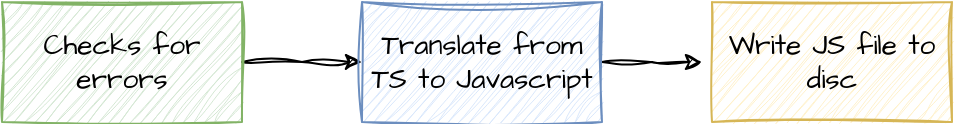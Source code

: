 <mxfile version="21.6.8" type="github">
  <diagram name="Page-1" id="mQZyDT6E7hfTlfs8Gn5O">
    <mxGraphModel dx="795" dy="540" grid="1" gridSize="10" guides="1" tooltips="1" connect="1" arrows="1" fold="1" page="1" pageScale="1" pageWidth="850" pageHeight="1100" math="0" shadow="0">
      <root>
        <mxCell id="0" />
        <mxCell id="1" parent="0" />
        <mxCell id="wpD44vO5bqIoTLOYyUFX-3" style="edgeStyle=orthogonalEdgeStyle;rounded=0;orthogonalLoop=1;jettySize=auto;html=1;exitX=1;exitY=0.5;exitDx=0;exitDy=0;sketch=1;curveFitting=1;jiggle=2;" edge="1" parent="1" source="wpD44vO5bqIoTLOYyUFX-1">
          <mxGeometry relative="1" as="geometry">
            <mxPoint x="250" y="280" as="targetPoint" />
          </mxGeometry>
        </mxCell>
        <mxCell id="wpD44vO5bqIoTLOYyUFX-1" value="&lt;font style=&quot;font-size: 14px;&quot;&gt;Checks for errors&lt;/font&gt;" style="rounded=0;whiteSpace=wrap;html=1;sketch=1;curveFitting=1;jiggle=2;fontFamily=Architects Daughter;fontSource=https%3A%2F%2Ffonts.googleapis.com%2Fcss%3Ffamily%3DArchitects%2BDaughter;fillColor=#d5e8d4;strokeColor=#82b366;" vertex="1" parent="1">
          <mxGeometry x="70" y="250" width="120" height="60" as="geometry" />
        </mxCell>
        <mxCell id="wpD44vO5bqIoTLOYyUFX-5" style="edgeStyle=orthogonalEdgeStyle;rounded=0;orthogonalLoop=1;jettySize=auto;html=1;exitX=1;exitY=0.5;exitDx=0;exitDy=0;sketch=1;curveFitting=1;jiggle=2;" edge="1" parent="1" source="wpD44vO5bqIoTLOYyUFX-4">
          <mxGeometry relative="1" as="geometry">
            <mxPoint x="420" y="280" as="targetPoint" />
          </mxGeometry>
        </mxCell>
        <mxCell id="wpD44vO5bqIoTLOYyUFX-4" value="&lt;font style=&quot;font-size: 14px;&quot; data-font-src=&quot;https://fonts.googleapis.com/css?family=Architects+Daughter&quot; face=&quot;Architects Daughter&quot;&gt;Translate from TS to Javascript&lt;/font&gt;" style="whiteSpace=wrap;html=1;sketch=1;curveFitting=1;jiggle=2;fillColor=#dae8fc;strokeColor=#6c8ebf;" vertex="1" parent="1">
          <mxGeometry x="250" y="250" width="120" height="60" as="geometry" />
        </mxCell>
        <mxCell id="wpD44vO5bqIoTLOYyUFX-6" value="&lt;font style=&quot;font-size: 14px;&quot; data-font-src=&quot;https://fonts.googleapis.com/css?family=Architects+Daughter&quot; face=&quot;Architects Daughter&quot;&gt;Write JS file to disc&lt;/font&gt;" style="whiteSpace=wrap;html=1;fontFamily=Helvetica;fontSize=11;sketch=1;curveFitting=1;jiggle=2;fillColor=#fff2cc;strokeColor=#d6b656;" vertex="1" parent="1">
          <mxGeometry x="425" y="250" width="120" height="60" as="geometry" />
        </mxCell>
      </root>
    </mxGraphModel>
  </diagram>
</mxfile>
